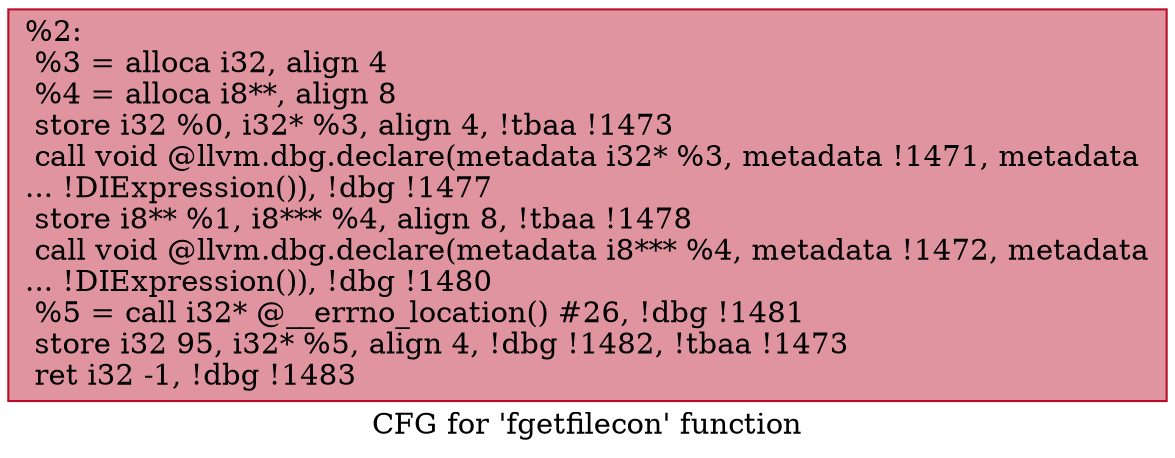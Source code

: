digraph "CFG for 'fgetfilecon' function" {
	label="CFG for 'fgetfilecon' function";

	Node0x114ce60 [shape=record,color="#b70d28ff", style=filled, fillcolor="#b70d2870",label="{%2:\l  %3 = alloca i32, align 4\l  %4 = alloca i8**, align 8\l  store i32 %0, i32* %3, align 4, !tbaa !1473\l  call void @llvm.dbg.declare(metadata i32* %3, metadata !1471, metadata\l... !DIExpression()), !dbg !1477\l  store i8** %1, i8*** %4, align 8, !tbaa !1478\l  call void @llvm.dbg.declare(metadata i8*** %4, metadata !1472, metadata\l... !DIExpression()), !dbg !1480\l  %5 = call i32* @__errno_location() #26, !dbg !1481\l  store i32 95, i32* %5, align 4, !dbg !1482, !tbaa !1473\l  ret i32 -1, !dbg !1483\l}"];
}
